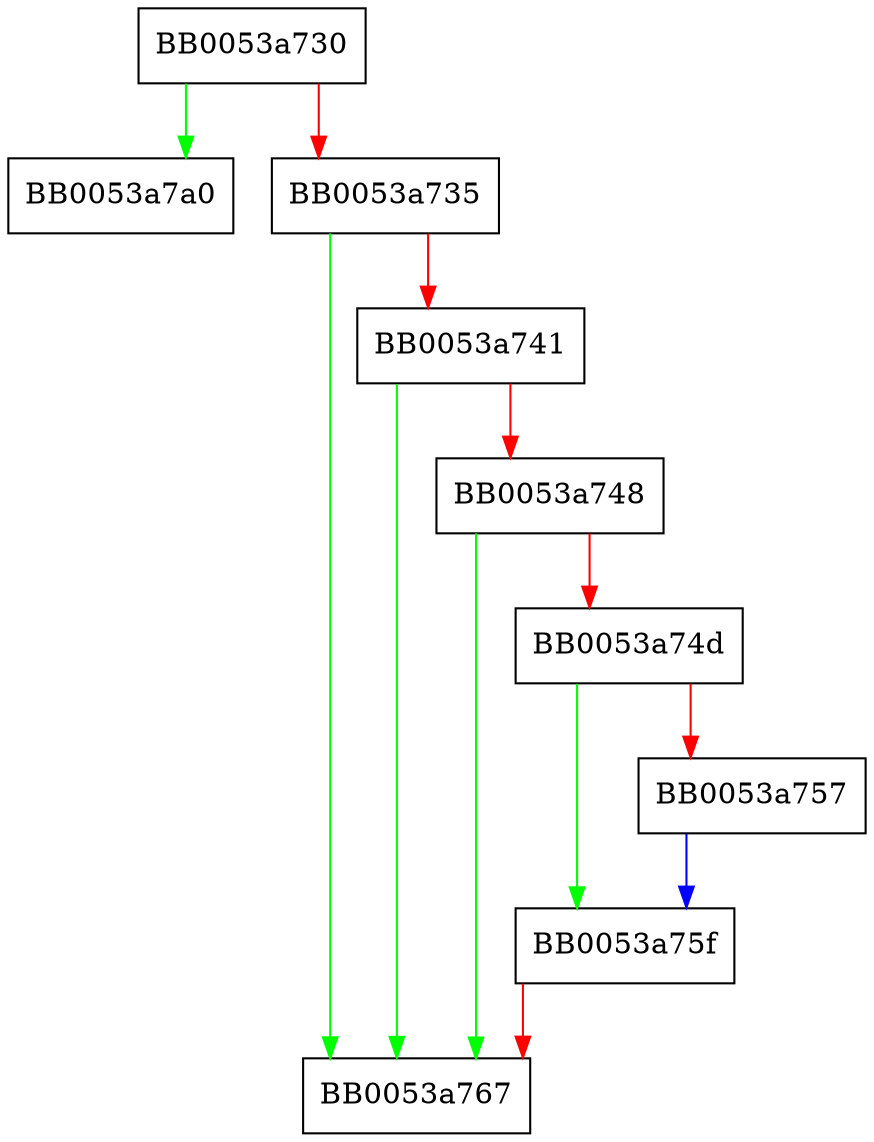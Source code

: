 digraph mem_free {
  node [shape="box"];
  graph [splines=ortho];
  BB0053a730 -> BB0053a7a0 [color="green"];
  BB0053a730 -> BB0053a735 [color="red"];
  BB0053a735 -> BB0053a767 [color="green"];
  BB0053a735 -> BB0053a741 [color="red"];
  BB0053a741 -> BB0053a767 [color="green"];
  BB0053a741 -> BB0053a748 [color="red"];
  BB0053a748 -> BB0053a767 [color="green"];
  BB0053a748 -> BB0053a74d [color="red"];
  BB0053a74d -> BB0053a75f [color="green"];
  BB0053a74d -> BB0053a757 [color="red"];
  BB0053a757 -> BB0053a75f [color="blue"];
  BB0053a75f -> BB0053a767 [color="red"];
}